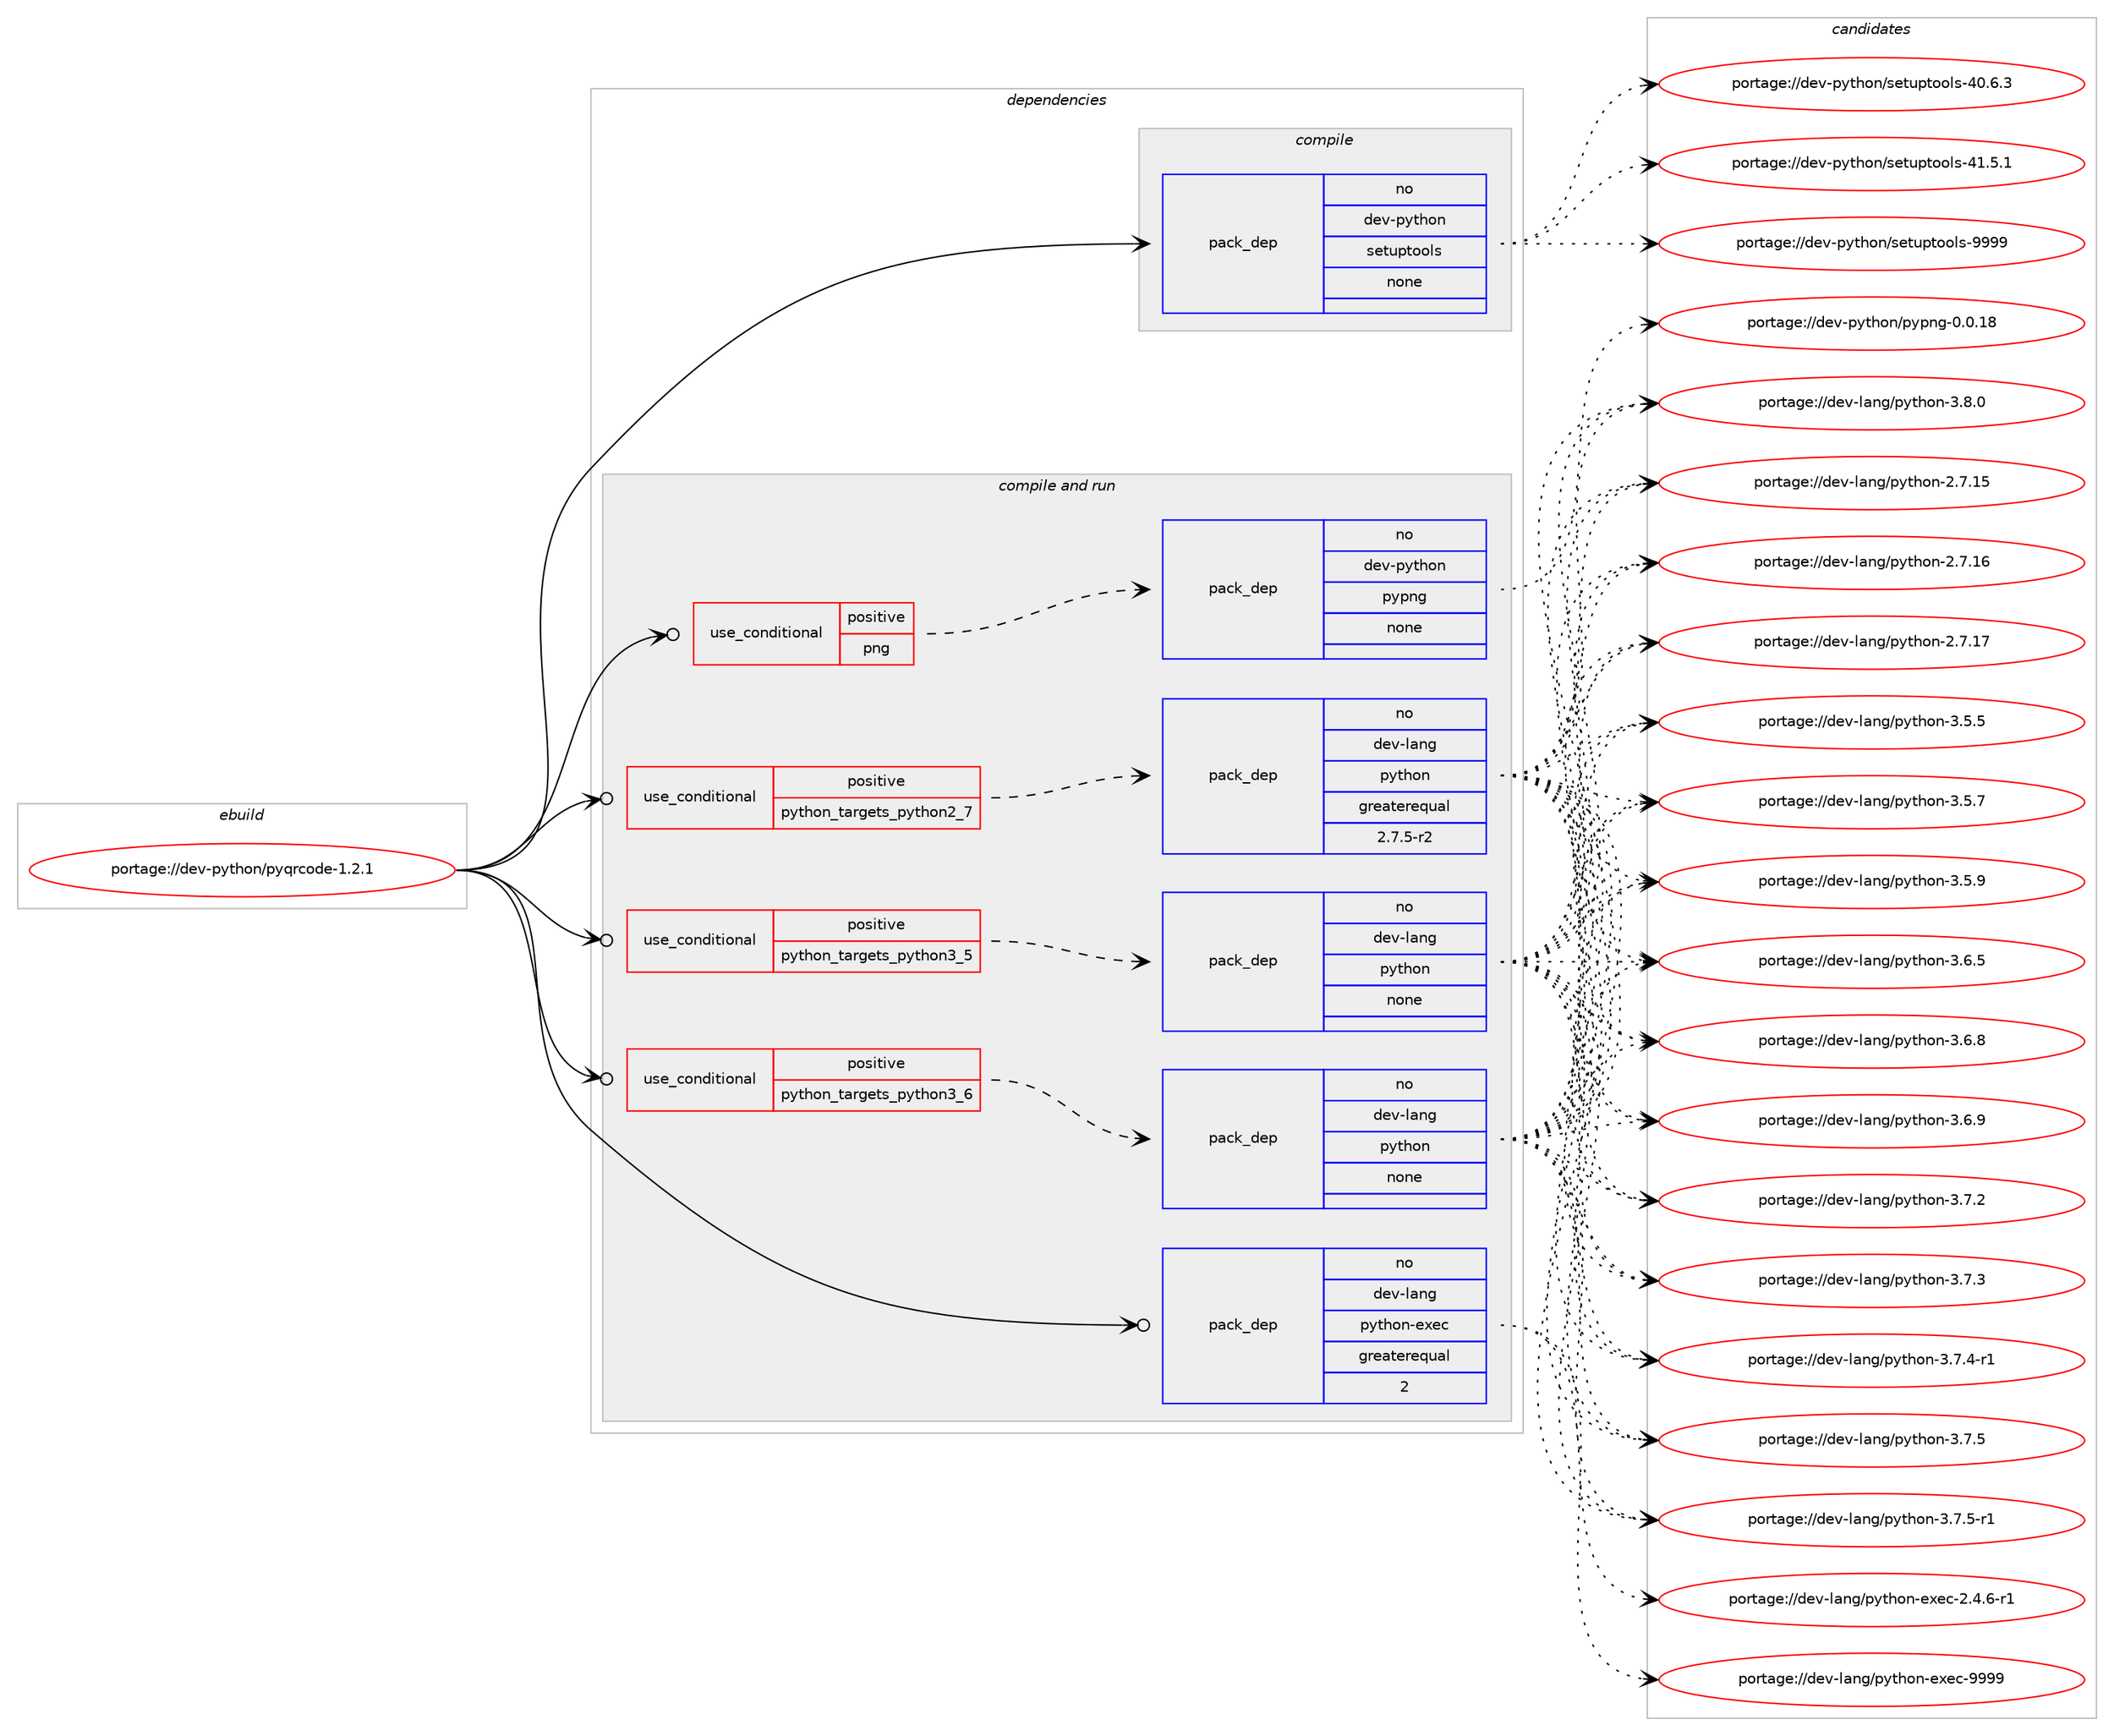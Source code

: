 digraph prolog {

# *************
# Graph options
# *************

newrank=true;
concentrate=true;
compound=true;
graph [rankdir=LR,fontname=Helvetica,fontsize=10,ranksep=1.5];#, ranksep=2.5, nodesep=0.2];
edge  [arrowhead=vee];
node  [fontname=Helvetica,fontsize=10];

# **********
# The ebuild
# **********

subgraph cluster_leftcol {
color=gray;
rank=same;
label=<<i>ebuild</i>>;
id [label="portage://dev-python/pyqrcode-1.2.1", color=red, width=4, href="../dev-python/pyqrcode-1.2.1.svg"];
}

# ****************
# The dependencies
# ****************

subgraph cluster_midcol {
color=gray;
label=<<i>dependencies</i>>;
subgraph cluster_compile {
fillcolor="#eeeeee";
style=filled;
label=<<i>compile</i>>;
subgraph pack123788 {
dependency163088 [label=<<TABLE BORDER="0" CELLBORDER="1" CELLSPACING="0" CELLPADDING="4" WIDTH="220"><TR><TD ROWSPAN="6" CELLPADDING="30">pack_dep</TD></TR><TR><TD WIDTH="110">no</TD></TR><TR><TD>dev-python</TD></TR><TR><TD>setuptools</TD></TR><TR><TD>none</TD></TR><TR><TD></TD></TR></TABLE>>, shape=none, color=blue];
}
id:e -> dependency163088:w [weight=20,style="solid",arrowhead="vee"];
}
subgraph cluster_compileandrun {
fillcolor="#eeeeee";
style=filled;
label=<<i>compile and run</i>>;
subgraph cond35918 {
dependency163089 [label=<<TABLE BORDER="0" CELLBORDER="1" CELLSPACING="0" CELLPADDING="4"><TR><TD ROWSPAN="3" CELLPADDING="10">use_conditional</TD></TR><TR><TD>positive</TD></TR><TR><TD>png</TD></TR></TABLE>>, shape=none, color=red];
subgraph pack123789 {
dependency163090 [label=<<TABLE BORDER="0" CELLBORDER="1" CELLSPACING="0" CELLPADDING="4" WIDTH="220"><TR><TD ROWSPAN="6" CELLPADDING="30">pack_dep</TD></TR><TR><TD WIDTH="110">no</TD></TR><TR><TD>dev-python</TD></TR><TR><TD>pypng</TD></TR><TR><TD>none</TD></TR><TR><TD></TD></TR></TABLE>>, shape=none, color=blue];
}
dependency163089:e -> dependency163090:w [weight=20,style="dashed",arrowhead="vee"];
}
id:e -> dependency163089:w [weight=20,style="solid",arrowhead="odotvee"];
subgraph cond35919 {
dependency163091 [label=<<TABLE BORDER="0" CELLBORDER="1" CELLSPACING="0" CELLPADDING="4"><TR><TD ROWSPAN="3" CELLPADDING="10">use_conditional</TD></TR><TR><TD>positive</TD></TR><TR><TD>python_targets_python2_7</TD></TR></TABLE>>, shape=none, color=red];
subgraph pack123790 {
dependency163092 [label=<<TABLE BORDER="0" CELLBORDER="1" CELLSPACING="0" CELLPADDING="4" WIDTH="220"><TR><TD ROWSPAN="6" CELLPADDING="30">pack_dep</TD></TR><TR><TD WIDTH="110">no</TD></TR><TR><TD>dev-lang</TD></TR><TR><TD>python</TD></TR><TR><TD>greaterequal</TD></TR><TR><TD>2.7.5-r2</TD></TR></TABLE>>, shape=none, color=blue];
}
dependency163091:e -> dependency163092:w [weight=20,style="dashed",arrowhead="vee"];
}
id:e -> dependency163091:w [weight=20,style="solid",arrowhead="odotvee"];
subgraph cond35920 {
dependency163093 [label=<<TABLE BORDER="0" CELLBORDER="1" CELLSPACING="0" CELLPADDING="4"><TR><TD ROWSPAN="3" CELLPADDING="10">use_conditional</TD></TR><TR><TD>positive</TD></TR><TR><TD>python_targets_python3_5</TD></TR></TABLE>>, shape=none, color=red];
subgraph pack123791 {
dependency163094 [label=<<TABLE BORDER="0" CELLBORDER="1" CELLSPACING="0" CELLPADDING="4" WIDTH="220"><TR><TD ROWSPAN="6" CELLPADDING="30">pack_dep</TD></TR><TR><TD WIDTH="110">no</TD></TR><TR><TD>dev-lang</TD></TR><TR><TD>python</TD></TR><TR><TD>none</TD></TR><TR><TD></TD></TR></TABLE>>, shape=none, color=blue];
}
dependency163093:e -> dependency163094:w [weight=20,style="dashed",arrowhead="vee"];
}
id:e -> dependency163093:w [weight=20,style="solid",arrowhead="odotvee"];
subgraph cond35921 {
dependency163095 [label=<<TABLE BORDER="0" CELLBORDER="1" CELLSPACING="0" CELLPADDING="4"><TR><TD ROWSPAN="3" CELLPADDING="10">use_conditional</TD></TR><TR><TD>positive</TD></TR><TR><TD>python_targets_python3_6</TD></TR></TABLE>>, shape=none, color=red];
subgraph pack123792 {
dependency163096 [label=<<TABLE BORDER="0" CELLBORDER="1" CELLSPACING="0" CELLPADDING="4" WIDTH="220"><TR><TD ROWSPAN="6" CELLPADDING="30">pack_dep</TD></TR><TR><TD WIDTH="110">no</TD></TR><TR><TD>dev-lang</TD></TR><TR><TD>python</TD></TR><TR><TD>none</TD></TR><TR><TD></TD></TR></TABLE>>, shape=none, color=blue];
}
dependency163095:e -> dependency163096:w [weight=20,style="dashed",arrowhead="vee"];
}
id:e -> dependency163095:w [weight=20,style="solid",arrowhead="odotvee"];
subgraph pack123793 {
dependency163097 [label=<<TABLE BORDER="0" CELLBORDER="1" CELLSPACING="0" CELLPADDING="4" WIDTH="220"><TR><TD ROWSPAN="6" CELLPADDING="30">pack_dep</TD></TR><TR><TD WIDTH="110">no</TD></TR><TR><TD>dev-lang</TD></TR><TR><TD>python-exec</TD></TR><TR><TD>greaterequal</TD></TR><TR><TD>2</TD></TR></TABLE>>, shape=none, color=blue];
}
id:e -> dependency163097:w [weight=20,style="solid",arrowhead="odotvee"];
}
subgraph cluster_run {
fillcolor="#eeeeee";
style=filled;
label=<<i>run</i>>;
}
}

# **************
# The candidates
# **************

subgraph cluster_choices {
rank=same;
color=gray;
label=<<i>candidates</i>>;

subgraph choice123788 {
color=black;
nodesep=1;
choiceportage100101118451121211161041111104711510111611711211611111110811545524846544651 [label="portage://dev-python/setuptools-40.6.3", color=red, width=4,href="../dev-python/setuptools-40.6.3.svg"];
choiceportage100101118451121211161041111104711510111611711211611111110811545524946534649 [label="portage://dev-python/setuptools-41.5.1", color=red, width=4,href="../dev-python/setuptools-41.5.1.svg"];
choiceportage10010111845112121116104111110471151011161171121161111111081154557575757 [label="portage://dev-python/setuptools-9999", color=red, width=4,href="../dev-python/setuptools-9999.svg"];
dependency163088:e -> choiceportage100101118451121211161041111104711510111611711211611111110811545524846544651:w [style=dotted,weight="100"];
dependency163088:e -> choiceportage100101118451121211161041111104711510111611711211611111110811545524946534649:w [style=dotted,weight="100"];
dependency163088:e -> choiceportage10010111845112121116104111110471151011161171121161111111081154557575757:w [style=dotted,weight="100"];
}
subgraph choice123789 {
color=black;
nodesep=1;
choiceportage100101118451121211161041111104711212111211010345484648464956 [label="portage://dev-python/pypng-0.0.18", color=red, width=4,href="../dev-python/pypng-0.0.18.svg"];
dependency163090:e -> choiceportage100101118451121211161041111104711212111211010345484648464956:w [style=dotted,weight="100"];
}
subgraph choice123790 {
color=black;
nodesep=1;
choiceportage10010111845108971101034711212111610411111045504655464953 [label="portage://dev-lang/python-2.7.15", color=red, width=4,href="../dev-lang/python-2.7.15.svg"];
choiceportage10010111845108971101034711212111610411111045504655464954 [label="portage://dev-lang/python-2.7.16", color=red, width=4,href="../dev-lang/python-2.7.16.svg"];
choiceportage10010111845108971101034711212111610411111045504655464955 [label="portage://dev-lang/python-2.7.17", color=red, width=4,href="../dev-lang/python-2.7.17.svg"];
choiceportage100101118451089711010347112121116104111110455146534653 [label="portage://dev-lang/python-3.5.5", color=red, width=4,href="../dev-lang/python-3.5.5.svg"];
choiceportage100101118451089711010347112121116104111110455146534655 [label="portage://dev-lang/python-3.5.7", color=red, width=4,href="../dev-lang/python-3.5.7.svg"];
choiceportage100101118451089711010347112121116104111110455146534657 [label="portage://dev-lang/python-3.5.9", color=red, width=4,href="../dev-lang/python-3.5.9.svg"];
choiceportage100101118451089711010347112121116104111110455146544653 [label="portage://dev-lang/python-3.6.5", color=red, width=4,href="../dev-lang/python-3.6.5.svg"];
choiceportage100101118451089711010347112121116104111110455146544656 [label="portage://dev-lang/python-3.6.8", color=red, width=4,href="../dev-lang/python-3.6.8.svg"];
choiceportage100101118451089711010347112121116104111110455146544657 [label="portage://dev-lang/python-3.6.9", color=red, width=4,href="../dev-lang/python-3.6.9.svg"];
choiceportage100101118451089711010347112121116104111110455146554650 [label="portage://dev-lang/python-3.7.2", color=red, width=4,href="../dev-lang/python-3.7.2.svg"];
choiceportage100101118451089711010347112121116104111110455146554651 [label="portage://dev-lang/python-3.7.3", color=red, width=4,href="../dev-lang/python-3.7.3.svg"];
choiceportage1001011184510897110103471121211161041111104551465546524511449 [label="portage://dev-lang/python-3.7.4-r1", color=red, width=4,href="../dev-lang/python-3.7.4-r1.svg"];
choiceportage100101118451089711010347112121116104111110455146554653 [label="portage://dev-lang/python-3.7.5", color=red, width=4,href="../dev-lang/python-3.7.5.svg"];
choiceportage1001011184510897110103471121211161041111104551465546534511449 [label="portage://dev-lang/python-3.7.5-r1", color=red, width=4,href="../dev-lang/python-3.7.5-r1.svg"];
choiceportage100101118451089711010347112121116104111110455146564648 [label="portage://dev-lang/python-3.8.0", color=red, width=4,href="../dev-lang/python-3.8.0.svg"];
dependency163092:e -> choiceportage10010111845108971101034711212111610411111045504655464953:w [style=dotted,weight="100"];
dependency163092:e -> choiceportage10010111845108971101034711212111610411111045504655464954:w [style=dotted,weight="100"];
dependency163092:e -> choiceportage10010111845108971101034711212111610411111045504655464955:w [style=dotted,weight="100"];
dependency163092:e -> choiceportage100101118451089711010347112121116104111110455146534653:w [style=dotted,weight="100"];
dependency163092:e -> choiceportage100101118451089711010347112121116104111110455146534655:w [style=dotted,weight="100"];
dependency163092:e -> choiceportage100101118451089711010347112121116104111110455146534657:w [style=dotted,weight="100"];
dependency163092:e -> choiceportage100101118451089711010347112121116104111110455146544653:w [style=dotted,weight="100"];
dependency163092:e -> choiceportage100101118451089711010347112121116104111110455146544656:w [style=dotted,weight="100"];
dependency163092:e -> choiceportage100101118451089711010347112121116104111110455146544657:w [style=dotted,weight="100"];
dependency163092:e -> choiceportage100101118451089711010347112121116104111110455146554650:w [style=dotted,weight="100"];
dependency163092:e -> choiceportage100101118451089711010347112121116104111110455146554651:w [style=dotted,weight="100"];
dependency163092:e -> choiceportage1001011184510897110103471121211161041111104551465546524511449:w [style=dotted,weight="100"];
dependency163092:e -> choiceportage100101118451089711010347112121116104111110455146554653:w [style=dotted,weight="100"];
dependency163092:e -> choiceportage1001011184510897110103471121211161041111104551465546534511449:w [style=dotted,weight="100"];
dependency163092:e -> choiceportage100101118451089711010347112121116104111110455146564648:w [style=dotted,weight="100"];
}
subgraph choice123791 {
color=black;
nodesep=1;
choiceportage10010111845108971101034711212111610411111045504655464953 [label="portage://dev-lang/python-2.7.15", color=red, width=4,href="../dev-lang/python-2.7.15.svg"];
choiceportage10010111845108971101034711212111610411111045504655464954 [label="portage://dev-lang/python-2.7.16", color=red, width=4,href="../dev-lang/python-2.7.16.svg"];
choiceportage10010111845108971101034711212111610411111045504655464955 [label="portage://dev-lang/python-2.7.17", color=red, width=4,href="../dev-lang/python-2.7.17.svg"];
choiceportage100101118451089711010347112121116104111110455146534653 [label="portage://dev-lang/python-3.5.5", color=red, width=4,href="../dev-lang/python-3.5.5.svg"];
choiceportage100101118451089711010347112121116104111110455146534655 [label="portage://dev-lang/python-3.5.7", color=red, width=4,href="../dev-lang/python-3.5.7.svg"];
choiceportage100101118451089711010347112121116104111110455146534657 [label="portage://dev-lang/python-3.5.9", color=red, width=4,href="../dev-lang/python-3.5.9.svg"];
choiceportage100101118451089711010347112121116104111110455146544653 [label="portage://dev-lang/python-3.6.5", color=red, width=4,href="../dev-lang/python-3.6.5.svg"];
choiceportage100101118451089711010347112121116104111110455146544656 [label="portage://dev-lang/python-3.6.8", color=red, width=4,href="../dev-lang/python-3.6.8.svg"];
choiceportage100101118451089711010347112121116104111110455146544657 [label="portage://dev-lang/python-3.6.9", color=red, width=4,href="../dev-lang/python-3.6.9.svg"];
choiceportage100101118451089711010347112121116104111110455146554650 [label="portage://dev-lang/python-3.7.2", color=red, width=4,href="../dev-lang/python-3.7.2.svg"];
choiceportage100101118451089711010347112121116104111110455146554651 [label="portage://dev-lang/python-3.7.3", color=red, width=4,href="../dev-lang/python-3.7.3.svg"];
choiceportage1001011184510897110103471121211161041111104551465546524511449 [label="portage://dev-lang/python-3.7.4-r1", color=red, width=4,href="../dev-lang/python-3.7.4-r1.svg"];
choiceportage100101118451089711010347112121116104111110455146554653 [label="portage://dev-lang/python-3.7.5", color=red, width=4,href="../dev-lang/python-3.7.5.svg"];
choiceportage1001011184510897110103471121211161041111104551465546534511449 [label="portage://dev-lang/python-3.7.5-r1", color=red, width=4,href="../dev-lang/python-3.7.5-r1.svg"];
choiceportage100101118451089711010347112121116104111110455146564648 [label="portage://dev-lang/python-3.8.0", color=red, width=4,href="../dev-lang/python-3.8.0.svg"];
dependency163094:e -> choiceportage10010111845108971101034711212111610411111045504655464953:w [style=dotted,weight="100"];
dependency163094:e -> choiceportage10010111845108971101034711212111610411111045504655464954:w [style=dotted,weight="100"];
dependency163094:e -> choiceportage10010111845108971101034711212111610411111045504655464955:w [style=dotted,weight="100"];
dependency163094:e -> choiceportage100101118451089711010347112121116104111110455146534653:w [style=dotted,weight="100"];
dependency163094:e -> choiceportage100101118451089711010347112121116104111110455146534655:w [style=dotted,weight="100"];
dependency163094:e -> choiceportage100101118451089711010347112121116104111110455146534657:w [style=dotted,weight="100"];
dependency163094:e -> choiceportage100101118451089711010347112121116104111110455146544653:w [style=dotted,weight="100"];
dependency163094:e -> choiceportage100101118451089711010347112121116104111110455146544656:w [style=dotted,weight="100"];
dependency163094:e -> choiceportage100101118451089711010347112121116104111110455146544657:w [style=dotted,weight="100"];
dependency163094:e -> choiceportage100101118451089711010347112121116104111110455146554650:w [style=dotted,weight="100"];
dependency163094:e -> choiceportage100101118451089711010347112121116104111110455146554651:w [style=dotted,weight="100"];
dependency163094:e -> choiceportage1001011184510897110103471121211161041111104551465546524511449:w [style=dotted,weight="100"];
dependency163094:e -> choiceportage100101118451089711010347112121116104111110455146554653:w [style=dotted,weight="100"];
dependency163094:e -> choiceportage1001011184510897110103471121211161041111104551465546534511449:w [style=dotted,weight="100"];
dependency163094:e -> choiceportage100101118451089711010347112121116104111110455146564648:w [style=dotted,weight="100"];
}
subgraph choice123792 {
color=black;
nodesep=1;
choiceportage10010111845108971101034711212111610411111045504655464953 [label="portage://dev-lang/python-2.7.15", color=red, width=4,href="../dev-lang/python-2.7.15.svg"];
choiceportage10010111845108971101034711212111610411111045504655464954 [label="portage://dev-lang/python-2.7.16", color=red, width=4,href="../dev-lang/python-2.7.16.svg"];
choiceportage10010111845108971101034711212111610411111045504655464955 [label="portage://dev-lang/python-2.7.17", color=red, width=4,href="../dev-lang/python-2.7.17.svg"];
choiceportage100101118451089711010347112121116104111110455146534653 [label="portage://dev-lang/python-3.5.5", color=red, width=4,href="../dev-lang/python-3.5.5.svg"];
choiceportage100101118451089711010347112121116104111110455146534655 [label="portage://dev-lang/python-3.5.7", color=red, width=4,href="../dev-lang/python-3.5.7.svg"];
choiceportage100101118451089711010347112121116104111110455146534657 [label="portage://dev-lang/python-3.5.9", color=red, width=4,href="../dev-lang/python-3.5.9.svg"];
choiceportage100101118451089711010347112121116104111110455146544653 [label="portage://dev-lang/python-3.6.5", color=red, width=4,href="../dev-lang/python-3.6.5.svg"];
choiceportage100101118451089711010347112121116104111110455146544656 [label="portage://dev-lang/python-3.6.8", color=red, width=4,href="../dev-lang/python-3.6.8.svg"];
choiceportage100101118451089711010347112121116104111110455146544657 [label="portage://dev-lang/python-3.6.9", color=red, width=4,href="../dev-lang/python-3.6.9.svg"];
choiceportage100101118451089711010347112121116104111110455146554650 [label="portage://dev-lang/python-3.7.2", color=red, width=4,href="../dev-lang/python-3.7.2.svg"];
choiceportage100101118451089711010347112121116104111110455146554651 [label="portage://dev-lang/python-3.7.3", color=red, width=4,href="../dev-lang/python-3.7.3.svg"];
choiceportage1001011184510897110103471121211161041111104551465546524511449 [label="portage://dev-lang/python-3.7.4-r1", color=red, width=4,href="../dev-lang/python-3.7.4-r1.svg"];
choiceportage100101118451089711010347112121116104111110455146554653 [label="portage://dev-lang/python-3.7.5", color=red, width=4,href="../dev-lang/python-3.7.5.svg"];
choiceportage1001011184510897110103471121211161041111104551465546534511449 [label="portage://dev-lang/python-3.7.5-r1", color=red, width=4,href="../dev-lang/python-3.7.5-r1.svg"];
choiceportage100101118451089711010347112121116104111110455146564648 [label="portage://dev-lang/python-3.8.0", color=red, width=4,href="../dev-lang/python-3.8.0.svg"];
dependency163096:e -> choiceportage10010111845108971101034711212111610411111045504655464953:w [style=dotted,weight="100"];
dependency163096:e -> choiceportage10010111845108971101034711212111610411111045504655464954:w [style=dotted,weight="100"];
dependency163096:e -> choiceportage10010111845108971101034711212111610411111045504655464955:w [style=dotted,weight="100"];
dependency163096:e -> choiceportage100101118451089711010347112121116104111110455146534653:w [style=dotted,weight="100"];
dependency163096:e -> choiceportage100101118451089711010347112121116104111110455146534655:w [style=dotted,weight="100"];
dependency163096:e -> choiceportage100101118451089711010347112121116104111110455146534657:w [style=dotted,weight="100"];
dependency163096:e -> choiceportage100101118451089711010347112121116104111110455146544653:w [style=dotted,weight="100"];
dependency163096:e -> choiceportage100101118451089711010347112121116104111110455146544656:w [style=dotted,weight="100"];
dependency163096:e -> choiceportage100101118451089711010347112121116104111110455146544657:w [style=dotted,weight="100"];
dependency163096:e -> choiceportage100101118451089711010347112121116104111110455146554650:w [style=dotted,weight="100"];
dependency163096:e -> choiceportage100101118451089711010347112121116104111110455146554651:w [style=dotted,weight="100"];
dependency163096:e -> choiceportage1001011184510897110103471121211161041111104551465546524511449:w [style=dotted,weight="100"];
dependency163096:e -> choiceportage100101118451089711010347112121116104111110455146554653:w [style=dotted,weight="100"];
dependency163096:e -> choiceportage1001011184510897110103471121211161041111104551465546534511449:w [style=dotted,weight="100"];
dependency163096:e -> choiceportage100101118451089711010347112121116104111110455146564648:w [style=dotted,weight="100"];
}
subgraph choice123793 {
color=black;
nodesep=1;
choiceportage10010111845108971101034711212111610411111045101120101994550465246544511449 [label="portage://dev-lang/python-exec-2.4.6-r1", color=red, width=4,href="../dev-lang/python-exec-2.4.6-r1.svg"];
choiceportage10010111845108971101034711212111610411111045101120101994557575757 [label="portage://dev-lang/python-exec-9999", color=red, width=4,href="../dev-lang/python-exec-9999.svg"];
dependency163097:e -> choiceportage10010111845108971101034711212111610411111045101120101994550465246544511449:w [style=dotted,weight="100"];
dependency163097:e -> choiceportage10010111845108971101034711212111610411111045101120101994557575757:w [style=dotted,weight="100"];
}
}

}
